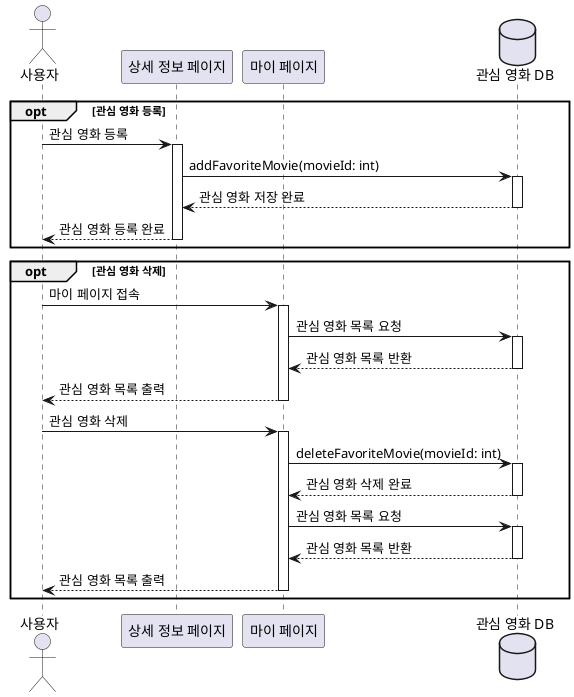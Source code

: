 @startuml

actor "사용자" as user
participant "상세 정보 페이지" as detailPage
participant "마이 페이지" as myPage
database "관심 영화 DB" as db

opt 관심 영화 등록
user -> detailPage : 관심 영화 등록
activate detailPage
detailPage -> db : addFavoriteMovie(movieId: int)
activate db
db --> detailPage : 관심 영화 저장 완료
deactivate db
detailPage --> user : 관심 영화 등록 완료
deactivate detailPage
end

opt 관심 영화 삭제
user -> myPage : 마이 페이지 접속
activate myPage
myPage -> db : 관심 영화 목록 요청
activate db
db --> myPage : 관심 영화 목록 반환
deactivate db
myPage --> user : 관심 영화 목록 출력
deactivate myPage

user -> myPage : 관심 영화 삭제
activate myPage
myPage -> db : deleteFavoriteMovie(movieId: int)
activate db
db --> myPage : 관심 영화 삭제 완료
deactivate db
myPage -> db : 관심 영화 목록 요청
activate db
db --> myPage : 관심 영화 목록 반환
deactivate db
myPage --> user : 관심 영화 목록 출력
deactivate myPage
end

@enduml
